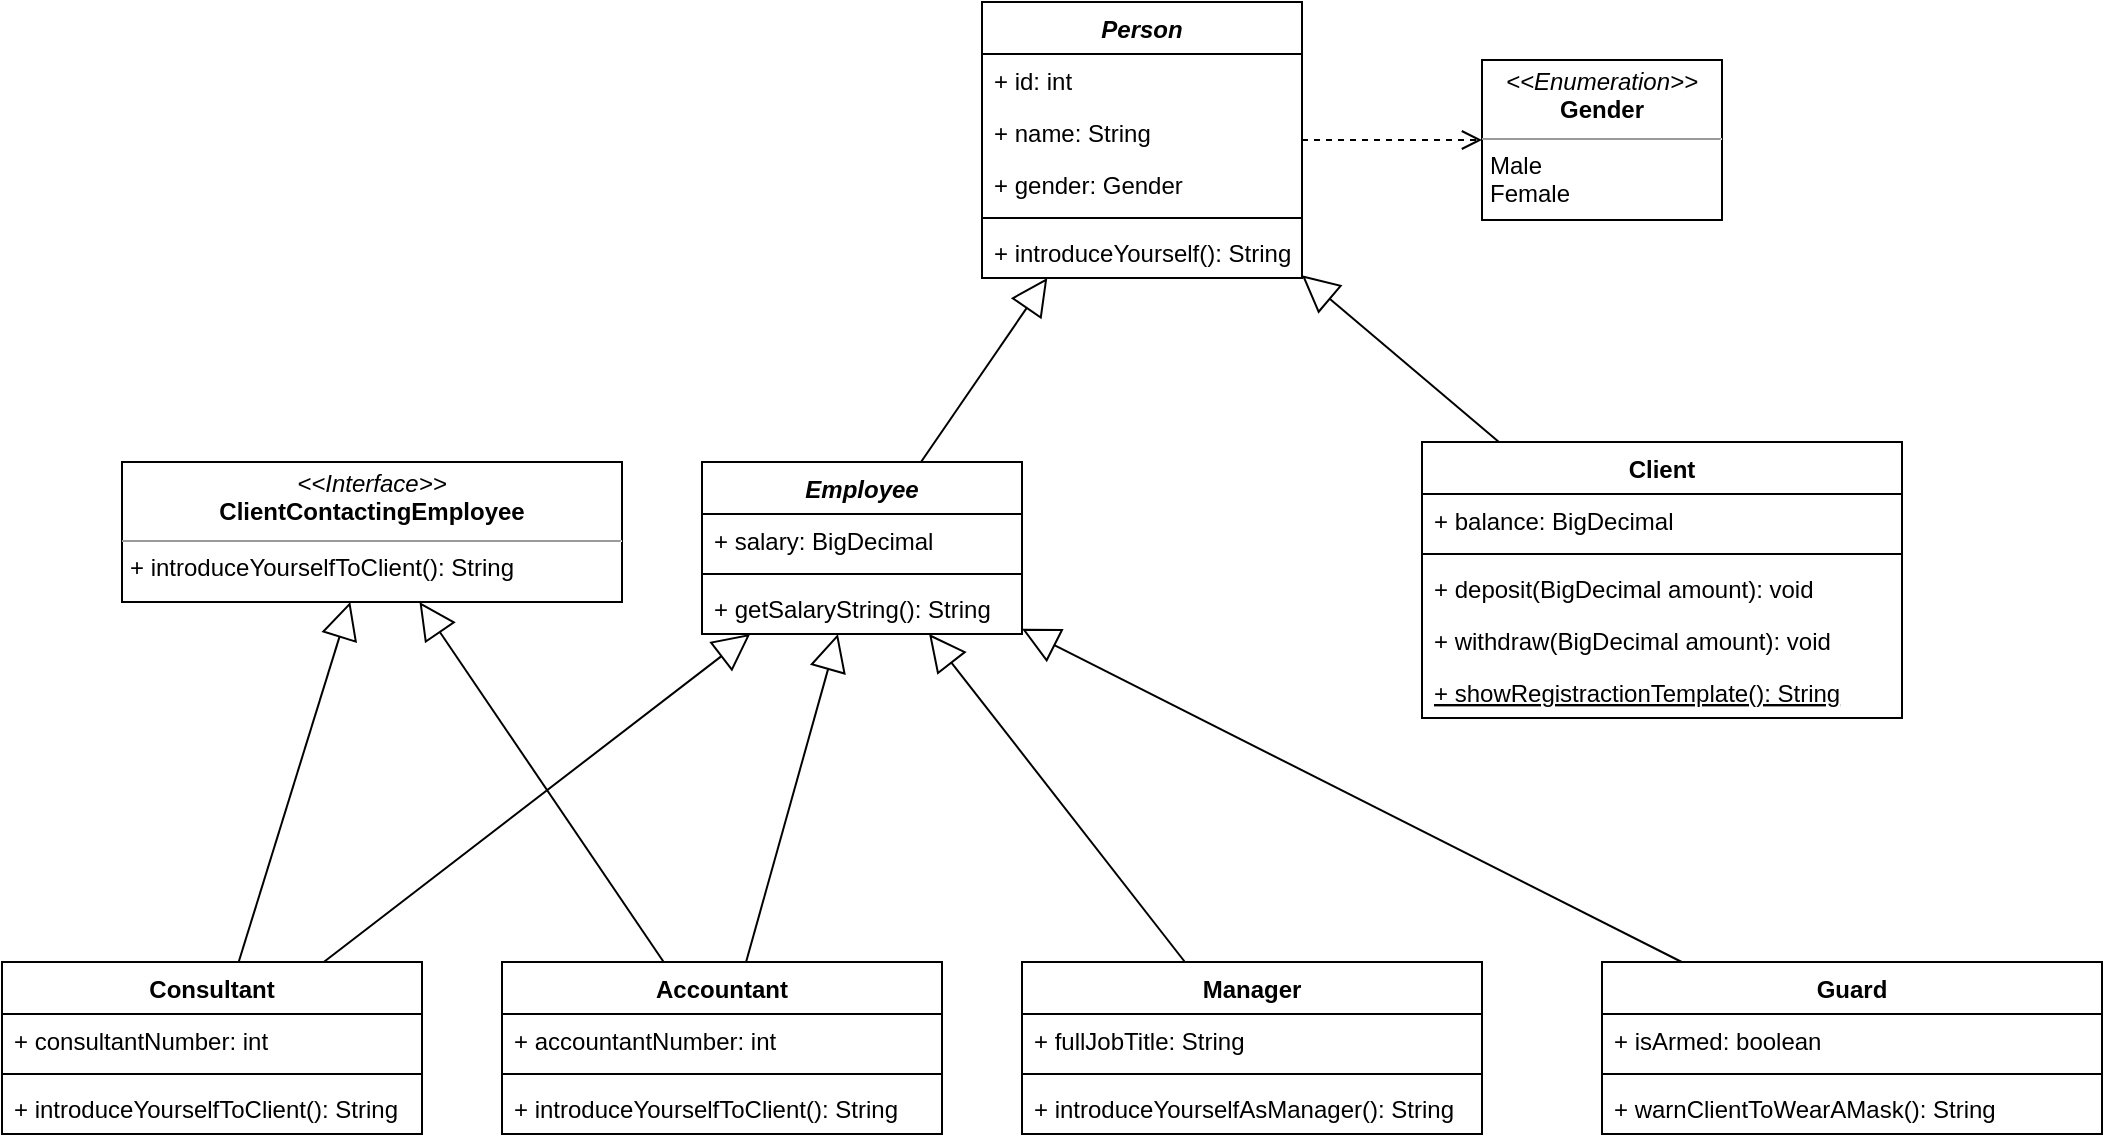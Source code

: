 <mxfile version="14.2.9" type="device"><diagram id="Y60c2VAFm-13qHwYu1mQ" name="Page-1"><mxGraphModel dx="1746" dy="1358" grid="1" gridSize="10" guides="1" tooltips="1" connect="1" arrows="1" fold="1" page="1" pageScale="1" pageWidth="827" pageHeight="1169" math="0" shadow="0"><root><mxCell id="0"/><mxCell id="1" parent="0"/><mxCell id="Rx4_E9mqoTdNxqp-Yp6n-25" value="Person" style="swimlane;fontStyle=3;align=center;verticalAlign=top;childLayout=stackLayout;horizontal=1;startSize=26;horizontalStack=0;resizeParent=1;resizeParentMax=0;resizeLast=0;collapsible=1;marginBottom=0;" parent="1" vertex="1"><mxGeometry x="-100" y="130" width="160" height="138" as="geometry"/></mxCell><mxCell id="Rx4_E9mqoTdNxqp-Yp6n-26" value="+ id: int&#10;" style="text;strokeColor=none;fillColor=none;align=left;verticalAlign=top;spacingLeft=4;spacingRight=4;overflow=hidden;rotatable=0;points=[[0,0.5],[1,0.5]];portConstraint=eastwest;" parent="Rx4_E9mqoTdNxqp-Yp6n-25" vertex="1"><mxGeometry y="26" width="160" height="26" as="geometry"/></mxCell><mxCell id="Rx4_E9mqoTdNxqp-Yp6n-53" value="+ name: String" style="text;strokeColor=none;fillColor=none;align=left;verticalAlign=top;spacingLeft=4;spacingRight=4;overflow=hidden;rotatable=0;points=[[0,0.5],[1,0.5]];portConstraint=eastwest;" parent="Rx4_E9mqoTdNxqp-Yp6n-25" vertex="1"><mxGeometry y="52" width="160" height="26" as="geometry"/></mxCell><mxCell id="Rx4_E9mqoTdNxqp-Yp6n-54" value="+ gender: Gender" style="text;strokeColor=none;fillColor=none;align=left;verticalAlign=top;spacingLeft=4;spacingRight=4;overflow=hidden;rotatable=0;points=[[0,0.5],[1,0.5]];portConstraint=eastwest;" parent="Rx4_E9mqoTdNxqp-Yp6n-25" vertex="1"><mxGeometry y="78" width="160" height="26" as="geometry"/></mxCell><mxCell id="5VA1FlIyn4lH5QlhZI34-3" value="" style="line;strokeWidth=1;fillColor=none;align=left;verticalAlign=middle;spacingTop=-1;spacingLeft=3;spacingRight=3;rotatable=0;labelPosition=right;points=[];portConstraint=eastwest;" parent="Rx4_E9mqoTdNxqp-Yp6n-25" vertex="1"><mxGeometry y="104" width="160" height="8" as="geometry"/></mxCell><mxCell id="5VA1FlIyn4lH5QlhZI34-1" value="+ introduceYourself(): String" style="text;strokeColor=none;fillColor=none;align=left;verticalAlign=top;spacingLeft=4;spacingRight=4;overflow=hidden;rotatable=0;points=[[0,0.5],[1,0.5]];portConstraint=eastwest;" parent="Rx4_E9mqoTdNxqp-Yp6n-25" vertex="1"><mxGeometry y="112" width="160" height="26" as="geometry"/></mxCell><mxCell id="Rx4_E9mqoTdNxqp-Yp6n-29" value="Client" style="swimlane;fontStyle=1;align=center;verticalAlign=top;childLayout=stackLayout;horizontal=1;startSize=26;horizontalStack=0;resizeParent=1;resizeParentMax=0;resizeLast=0;collapsible=1;marginBottom=0;" parent="1" vertex="1"><mxGeometry x="120" y="350" width="240" height="138" as="geometry"/></mxCell><mxCell id="Rx4_E9mqoTdNxqp-Yp6n-30" value="+ balance: BigDecimal" style="text;strokeColor=none;fillColor=none;align=left;verticalAlign=top;spacingLeft=4;spacingRight=4;overflow=hidden;rotatable=0;points=[[0,0.5],[1,0.5]];portConstraint=eastwest;" parent="Rx4_E9mqoTdNxqp-Yp6n-29" vertex="1"><mxGeometry y="26" width="240" height="26" as="geometry"/></mxCell><mxCell id="Rx4_E9mqoTdNxqp-Yp6n-31" value="" style="line;strokeWidth=1;fillColor=none;align=left;verticalAlign=middle;spacingTop=-1;spacingLeft=3;spacingRight=3;rotatable=0;labelPosition=right;points=[];portConstraint=eastwest;" parent="Rx4_E9mqoTdNxqp-Yp6n-29" vertex="1"><mxGeometry y="52" width="240" height="8" as="geometry"/></mxCell><mxCell id="Rx4_E9mqoTdNxqp-Yp6n-32" value="+ deposit(BigDecimal amount): void" style="text;strokeColor=none;fillColor=none;align=left;verticalAlign=top;spacingLeft=4;spacingRight=4;overflow=hidden;rotatable=0;points=[[0,0.5],[1,0.5]];portConstraint=eastwest;" parent="Rx4_E9mqoTdNxqp-Yp6n-29" vertex="1"><mxGeometry y="60" width="240" height="26" as="geometry"/></mxCell><mxCell id="Rx4_E9mqoTdNxqp-Yp6n-55" value="+ withdraw(BigDecimal amount): void" style="text;strokeColor=none;fillColor=none;align=left;verticalAlign=top;spacingLeft=4;spacingRight=4;overflow=hidden;rotatable=0;points=[[0,0.5],[1,0.5]];portConstraint=eastwest;" parent="Rx4_E9mqoTdNxqp-Yp6n-29" vertex="1"><mxGeometry y="86" width="240" height="26" as="geometry"/></mxCell><mxCell id="LxchDbcA4MQVBsUlPKQq-25" value="+ showRegistractionTemplate(): String" style="text;strokeColor=none;fillColor=none;align=left;verticalAlign=top;spacingLeft=4;spacingRight=4;overflow=hidden;rotatable=0;points=[[0,0.5],[1,0.5]];portConstraint=eastwest;fontStyle=4" parent="Rx4_E9mqoTdNxqp-Yp6n-29" vertex="1"><mxGeometry y="112" width="240" height="26" as="geometry"/></mxCell><mxCell id="Rx4_E9mqoTdNxqp-Yp6n-33" value="Employee" style="swimlane;fontStyle=3;align=center;verticalAlign=top;childLayout=stackLayout;horizontal=1;startSize=26;horizontalStack=0;resizeParent=1;resizeParentMax=0;resizeLast=0;collapsible=1;marginBottom=0;" parent="1" vertex="1"><mxGeometry x="-240" y="360" width="160" height="86" as="geometry"/></mxCell><mxCell id="Rx4_E9mqoTdNxqp-Yp6n-34" value="+ salary: BigDecimal" style="text;strokeColor=none;fillColor=none;align=left;verticalAlign=top;spacingLeft=4;spacingRight=4;overflow=hidden;rotatable=0;points=[[0,0.5],[1,0.5]];portConstraint=eastwest;" parent="Rx4_E9mqoTdNxqp-Yp6n-33" vertex="1"><mxGeometry y="26" width="160" height="26" as="geometry"/></mxCell><mxCell id="0-Kp4rL7yoOmR3Ywgy0A-16" value="" style="line;strokeWidth=1;fillColor=none;align=left;verticalAlign=middle;spacingTop=-1;spacingLeft=3;spacingRight=3;rotatable=0;labelPosition=right;points=[];portConstraint=eastwest;" vertex="1" parent="Rx4_E9mqoTdNxqp-Yp6n-33"><mxGeometry y="52" width="160" height="8" as="geometry"/></mxCell><mxCell id="0-Kp4rL7yoOmR3Ywgy0A-7" value="+ getSalaryString(): String" style="text;strokeColor=none;fillColor=none;align=left;verticalAlign=top;spacingLeft=4;spacingRight=4;overflow=hidden;rotatable=0;points=[[0,0.5],[1,0.5]];portConstraint=eastwest;" vertex="1" parent="Rx4_E9mqoTdNxqp-Yp6n-33"><mxGeometry y="60" width="160" height="26" as="geometry"/></mxCell><mxCell id="Rx4_E9mqoTdNxqp-Yp6n-41" value="Manager" style="swimlane;fontStyle=1;align=center;verticalAlign=top;childLayout=stackLayout;horizontal=1;startSize=26;horizontalStack=0;resizeParent=1;resizeParentMax=0;resizeLast=0;collapsible=1;marginBottom=0;" parent="1" vertex="1"><mxGeometry x="-80" y="610" width="230" height="86" as="geometry"/></mxCell><mxCell id="Rx4_E9mqoTdNxqp-Yp6n-42" value="+ fullJobTitle: String" style="text;strokeColor=none;fillColor=none;align=left;verticalAlign=top;spacingLeft=4;spacingRight=4;overflow=hidden;rotatable=0;points=[[0,0.5],[1,0.5]];portConstraint=eastwest;" parent="Rx4_E9mqoTdNxqp-Yp6n-41" vertex="1"><mxGeometry y="26" width="230" height="26" as="geometry"/></mxCell><mxCell id="0-Kp4rL7yoOmR3Ywgy0A-2" value="" style="line;strokeWidth=1;fillColor=none;align=left;verticalAlign=middle;spacingTop=-1;spacingLeft=3;spacingRight=3;rotatable=0;labelPosition=right;points=[];portConstraint=eastwest;" vertex="1" parent="Rx4_E9mqoTdNxqp-Yp6n-41"><mxGeometry y="52" width="230" height="8" as="geometry"/></mxCell><mxCell id="0-Kp4rL7yoOmR3Ywgy0A-1" value="+ introduceYourselfAsManager(): String" style="text;strokeColor=none;fillColor=none;align=left;verticalAlign=top;spacingLeft=4;spacingRight=4;overflow=hidden;rotatable=0;points=[[0,0.5],[1,0.5]];portConstraint=eastwest;" vertex="1" parent="Rx4_E9mqoTdNxqp-Yp6n-41"><mxGeometry y="60" width="230" height="26" as="geometry"/></mxCell><mxCell id="Rx4_E9mqoTdNxqp-Yp6n-45" value="Guard" style="swimlane;fontStyle=1;align=center;verticalAlign=top;childLayout=stackLayout;horizontal=1;startSize=26;horizontalStack=0;resizeParent=1;resizeParentMax=0;resizeLast=0;collapsible=1;marginBottom=0;" parent="1" vertex="1"><mxGeometry x="210" y="610" width="250" height="86" as="geometry"/></mxCell><mxCell id="Rx4_E9mqoTdNxqp-Yp6n-46" value="+ isArmed: boolean" style="text;strokeColor=none;fillColor=none;align=left;verticalAlign=top;spacingLeft=4;spacingRight=4;overflow=hidden;rotatable=0;points=[[0,0.5],[1,0.5]];portConstraint=eastwest;" parent="Rx4_E9mqoTdNxqp-Yp6n-45" vertex="1"><mxGeometry y="26" width="250" height="26" as="geometry"/></mxCell><mxCell id="0-Kp4rL7yoOmR3Ywgy0A-4" value="" style="line;strokeWidth=1;fillColor=none;align=left;verticalAlign=middle;spacingTop=-1;spacingLeft=3;spacingRight=3;rotatable=0;labelPosition=right;points=[];portConstraint=eastwest;" vertex="1" parent="Rx4_E9mqoTdNxqp-Yp6n-45"><mxGeometry y="52" width="250" height="8" as="geometry"/></mxCell><mxCell id="0-Kp4rL7yoOmR3Ywgy0A-3" value="+ warnClientToWearAMask(): String" style="text;strokeColor=none;fillColor=none;align=left;verticalAlign=top;spacingLeft=4;spacingRight=4;overflow=hidden;rotatable=0;points=[[0,0.5],[1,0.5]];portConstraint=eastwest;" vertex="1" parent="Rx4_E9mqoTdNxqp-Yp6n-45"><mxGeometry y="60" width="250" height="26" as="geometry"/></mxCell><mxCell id="Rx4_E9mqoTdNxqp-Yp6n-56" value="Accountant" style="swimlane;fontStyle=1;align=center;verticalAlign=top;childLayout=stackLayout;horizontal=1;startSize=26;horizontalStack=0;resizeParent=1;resizeParentMax=0;resizeLast=0;collapsible=1;marginBottom=0;" parent="1" vertex="1"><mxGeometry x="-340" y="610" width="220" height="86" as="geometry"/></mxCell><mxCell id="Rx4_E9mqoTdNxqp-Yp6n-57" value="+ accountantNumber: int" style="text;strokeColor=none;fillColor=none;align=left;verticalAlign=top;spacingLeft=4;spacingRight=4;overflow=hidden;rotatable=0;points=[[0,0.5],[1,0.5]];portConstraint=eastwest;" parent="Rx4_E9mqoTdNxqp-Yp6n-56" vertex="1"><mxGeometry y="26" width="220" height="26" as="geometry"/></mxCell><mxCell id="Rx4_E9mqoTdNxqp-Yp6n-58" value="" style="line;strokeWidth=1;fillColor=none;align=left;verticalAlign=middle;spacingTop=-1;spacingLeft=3;spacingRight=3;rotatable=0;labelPosition=right;points=[];portConstraint=eastwest;" parent="Rx4_E9mqoTdNxqp-Yp6n-56" vertex="1"><mxGeometry y="52" width="220" height="8" as="geometry"/></mxCell><mxCell id="Rx4_E9mqoTdNxqp-Yp6n-59" value="+ introduceYourselfToClient(): String" style="text;strokeColor=none;fillColor=none;align=left;verticalAlign=top;spacingLeft=4;spacingRight=4;overflow=hidden;rotatable=0;points=[[0,0.5],[1,0.5]];portConstraint=eastwest;" parent="Rx4_E9mqoTdNxqp-Yp6n-56" vertex="1"><mxGeometry y="60" width="220" height="26" as="geometry"/></mxCell><mxCell id="Rx4_E9mqoTdNxqp-Yp6n-37" value="Consultant" style="swimlane;fontStyle=1;align=center;verticalAlign=top;childLayout=stackLayout;horizontal=1;startSize=26;horizontalStack=0;resizeParent=1;resizeParentMax=0;resizeLast=0;collapsible=1;marginBottom=0;" parent="1" vertex="1"><mxGeometry x="-590" y="610" width="210" height="86" as="geometry"/></mxCell><mxCell id="Rx4_E9mqoTdNxqp-Yp6n-38" value="+ consultantNumber: int" style="text;strokeColor=none;fillColor=none;align=left;verticalAlign=top;spacingLeft=4;spacingRight=4;overflow=hidden;rotatable=0;points=[[0,0.5],[1,0.5]];portConstraint=eastwest;" parent="Rx4_E9mqoTdNxqp-Yp6n-37" vertex="1"><mxGeometry y="26" width="210" height="26" as="geometry"/></mxCell><mxCell id="Rx4_E9mqoTdNxqp-Yp6n-39" value="" style="line;strokeWidth=1;fillColor=none;align=left;verticalAlign=middle;spacingTop=-1;spacingLeft=3;spacingRight=3;rotatable=0;labelPosition=right;points=[];portConstraint=eastwest;" parent="Rx4_E9mqoTdNxqp-Yp6n-37" vertex="1"><mxGeometry y="52" width="210" height="8" as="geometry"/></mxCell><mxCell id="Rx4_E9mqoTdNxqp-Yp6n-40" value="+ introduceYourselfToClient(): String" style="text;strokeColor=none;fillColor=none;align=left;verticalAlign=top;spacingLeft=4;spacingRight=4;overflow=hidden;rotatable=0;points=[[0,0.5],[1,0.5]];portConstraint=eastwest;" parent="Rx4_E9mqoTdNxqp-Yp6n-37" vertex="1"><mxGeometry y="60" width="210" height="26" as="geometry"/></mxCell><mxCell id="5VA1FlIyn4lH5QlhZI34-4" value="" style="endArrow=block;endSize=16;endFill=0;html=1;" parent="1" source="Rx4_E9mqoTdNxqp-Yp6n-33" target="Rx4_E9mqoTdNxqp-Yp6n-25" edge="1"><mxGeometry width="160" relative="1" as="geometry"><mxPoint x="-80" y="290" as="sourcePoint"/><mxPoint x="-270" y="210" as="targetPoint"/></mxGeometry></mxCell><mxCell id="5VA1FlIyn4lH5QlhZI34-5" value="" style="endArrow=block;endSize=16;endFill=0;html=1;" parent="1" source="Rx4_E9mqoTdNxqp-Yp6n-29" target="Rx4_E9mqoTdNxqp-Yp6n-25" edge="1"><mxGeometry width="160" relative="1" as="geometry"><mxPoint x="-191.976" y="420" as="sourcePoint"/><mxPoint x="-114.371" y="348" as="targetPoint"/></mxGeometry></mxCell><mxCell id="5VA1FlIyn4lH5QlhZI34-6" value="" style="endArrow=block;endSize=16;endFill=0;html=1;" parent="1" source="Rx4_E9mqoTdNxqp-Yp6n-45" target="Rx4_E9mqoTdNxqp-Yp6n-33" edge="1"><mxGeometry width="160" relative="1" as="geometry"><mxPoint x="-46.903" y="522" as="sourcePoint"/><mxPoint x="-119.999" y="450" as="targetPoint"/></mxGeometry></mxCell><mxCell id="5VA1FlIyn4lH5QlhZI34-7" value="" style="endArrow=block;endSize=16;endFill=0;html=1;" parent="1" source="Rx4_E9mqoTdNxqp-Yp6n-41" target="Rx4_E9mqoTdNxqp-Yp6n-33" edge="1"><mxGeometry width="160" relative="1" as="geometry"><mxPoint x="-13.453" y="542" as="sourcePoint"/><mxPoint x="-86.549" y="470" as="targetPoint"/></mxGeometry></mxCell><mxCell id="5VA1FlIyn4lH5QlhZI34-8" value="" style="endArrow=block;endSize=16;endFill=0;html=1;" parent="1" source="Rx4_E9mqoTdNxqp-Yp6n-37" target="Rx4_E9mqoTdNxqp-Yp6n-33" edge="1"><mxGeometry width="160" relative="1" as="geometry"><mxPoint x="463.097" y="452" as="sourcePoint"/><mxPoint x="390.001" y="380" as="targetPoint"/></mxGeometry></mxCell><mxCell id="5VA1FlIyn4lH5QlhZI34-9" value="" style="endArrow=block;endSize=16;endFill=0;html=1;" parent="1" source="Rx4_E9mqoTdNxqp-Yp6n-56" target="Rx4_E9mqoTdNxqp-Yp6n-33" edge="1"><mxGeometry width="160" relative="1" as="geometry"><mxPoint x="133.147" y="450" as="sourcePoint"/><mxPoint x="60.051" y="378" as="targetPoint"/></mxGeometry></mxCell><mxCell id="LxchDbcA4MQVBsUlPKQq-18" value="&lt;p style=&quot;margin: 0px ; margin-top: 4px ; text-align: center&quot;&gt;&lt;i&gt;&amp;lt;&amp;lt;Interface&amp;gt;&amp;gt;&lt;/i&gt;&lt;br&gt;&lt;b&gt;ClientContactingEmployee&lt;/b&gt;&lt;/p&gt;&lt;hr size=&quot;1&quot;&gt;&lt;p style=&quot;margin: 0px ; margin-left: 4px&quot;&gt;&lt;span&gt;+ introduceYourselfToClient(): String&lt;/span&gt;&lt;/p&gt;" style="verticalAlign=top;align=left;overflow=fill;fontSize=12;fontFamily=Helvetica;html=1;gradientColor=none;" parent="1" vertex="1"><mxGeometry x="-530" y="360" width="250" height="70" as="geometry"/></mxCell><mxCell id="LxchDbcA4MQVBsUlPKQq-19" value="" style="endArrow=block;endSize=16;endFill=0;html=1;" parent="1" source="Rx4_E9mqoTdNxqp-Yp6n-56" target="LxchDbcA4MQVBsUlPKQq-18" edge="1"><mxGeometry width="160" relative="1" as="geometry"><mxPoint x="167.426" y="620" as="sourcePoint"/><mxPoint x="-116.118" y="452" as="targetPoint"/></mxGeometry></mxCell><mxCell id="LxchDbcA4MQVBsUlPKQq-20" value="" style="endArrow=block;endSize=16;endFill=0;html=1;" parent="1" source="Rx4_E9mqoTdNxqp-Yp6n-37" target="LxchDbcA4MQVBsUlPKQq-18" edge="1"><mxGeometry width="160" relative="1" as="geometry"><mxPoint x="41.22" y="608" as="sourcePoint"/><mxPoint x="-9.999" y="440" as="targetPoint"/></mxGeometry></mxCell><mxCell id="0-Kp4rL7yoOmR3Ywgy0A-5" value="&lt;p style=&quot;margin: 0px ; margin-top: 4px ; text-align: center&quot;&gt;&lt;i&gt;&amp;lt;&amp;lt;Enumeration&amp;gt;&amp;gt;&lt;/i&gt;&lt;br&gt;&lt;b&gt;Gender&lt;/b&gt;&lt;/p&gt;&lt;hr size=&quot;1&quot;&gt;&lt;p style=&quot;margin: 0px ; margin-left: 4px&quot;&gt;Male&lt;/p&gt;&lt;p style=&quot;margin: 0px ; margin-left: 4px&quot;&gt;Female&lt;/p&gt;" style="verticalAlign=top;align=left;overflow=fill;fontSize=12;fontFamily=Helvetica;html=1;gradientColor=none;" vertex="1" parent="1"><mxGeometry x="150" y="159" width="120" height="80" as="geometry"/></mxCell><mxCell id="0-Kp4rL7yoOmR3Ywgy0A-6" value="return" style="verticalAlign=bottom;endArrow=open;dashed=1;endSize=8;html=1;noLabel=1;fontColor=none;" edge="1" parent="1" source="Rx4_E9mqoTdNxqp-Yp6n-25" target="0-Kp4rL7yoOmR3Ywgy0A-5"><mxGeometry relative="1" as="geometry"><mxPoint x="170" y="140" as="sourcePoint"/><mxPoint x="170" y="194" as="targetPoint"/></mxGeometry></mxCell></root></mxGraphModel></diagram></mxfile>